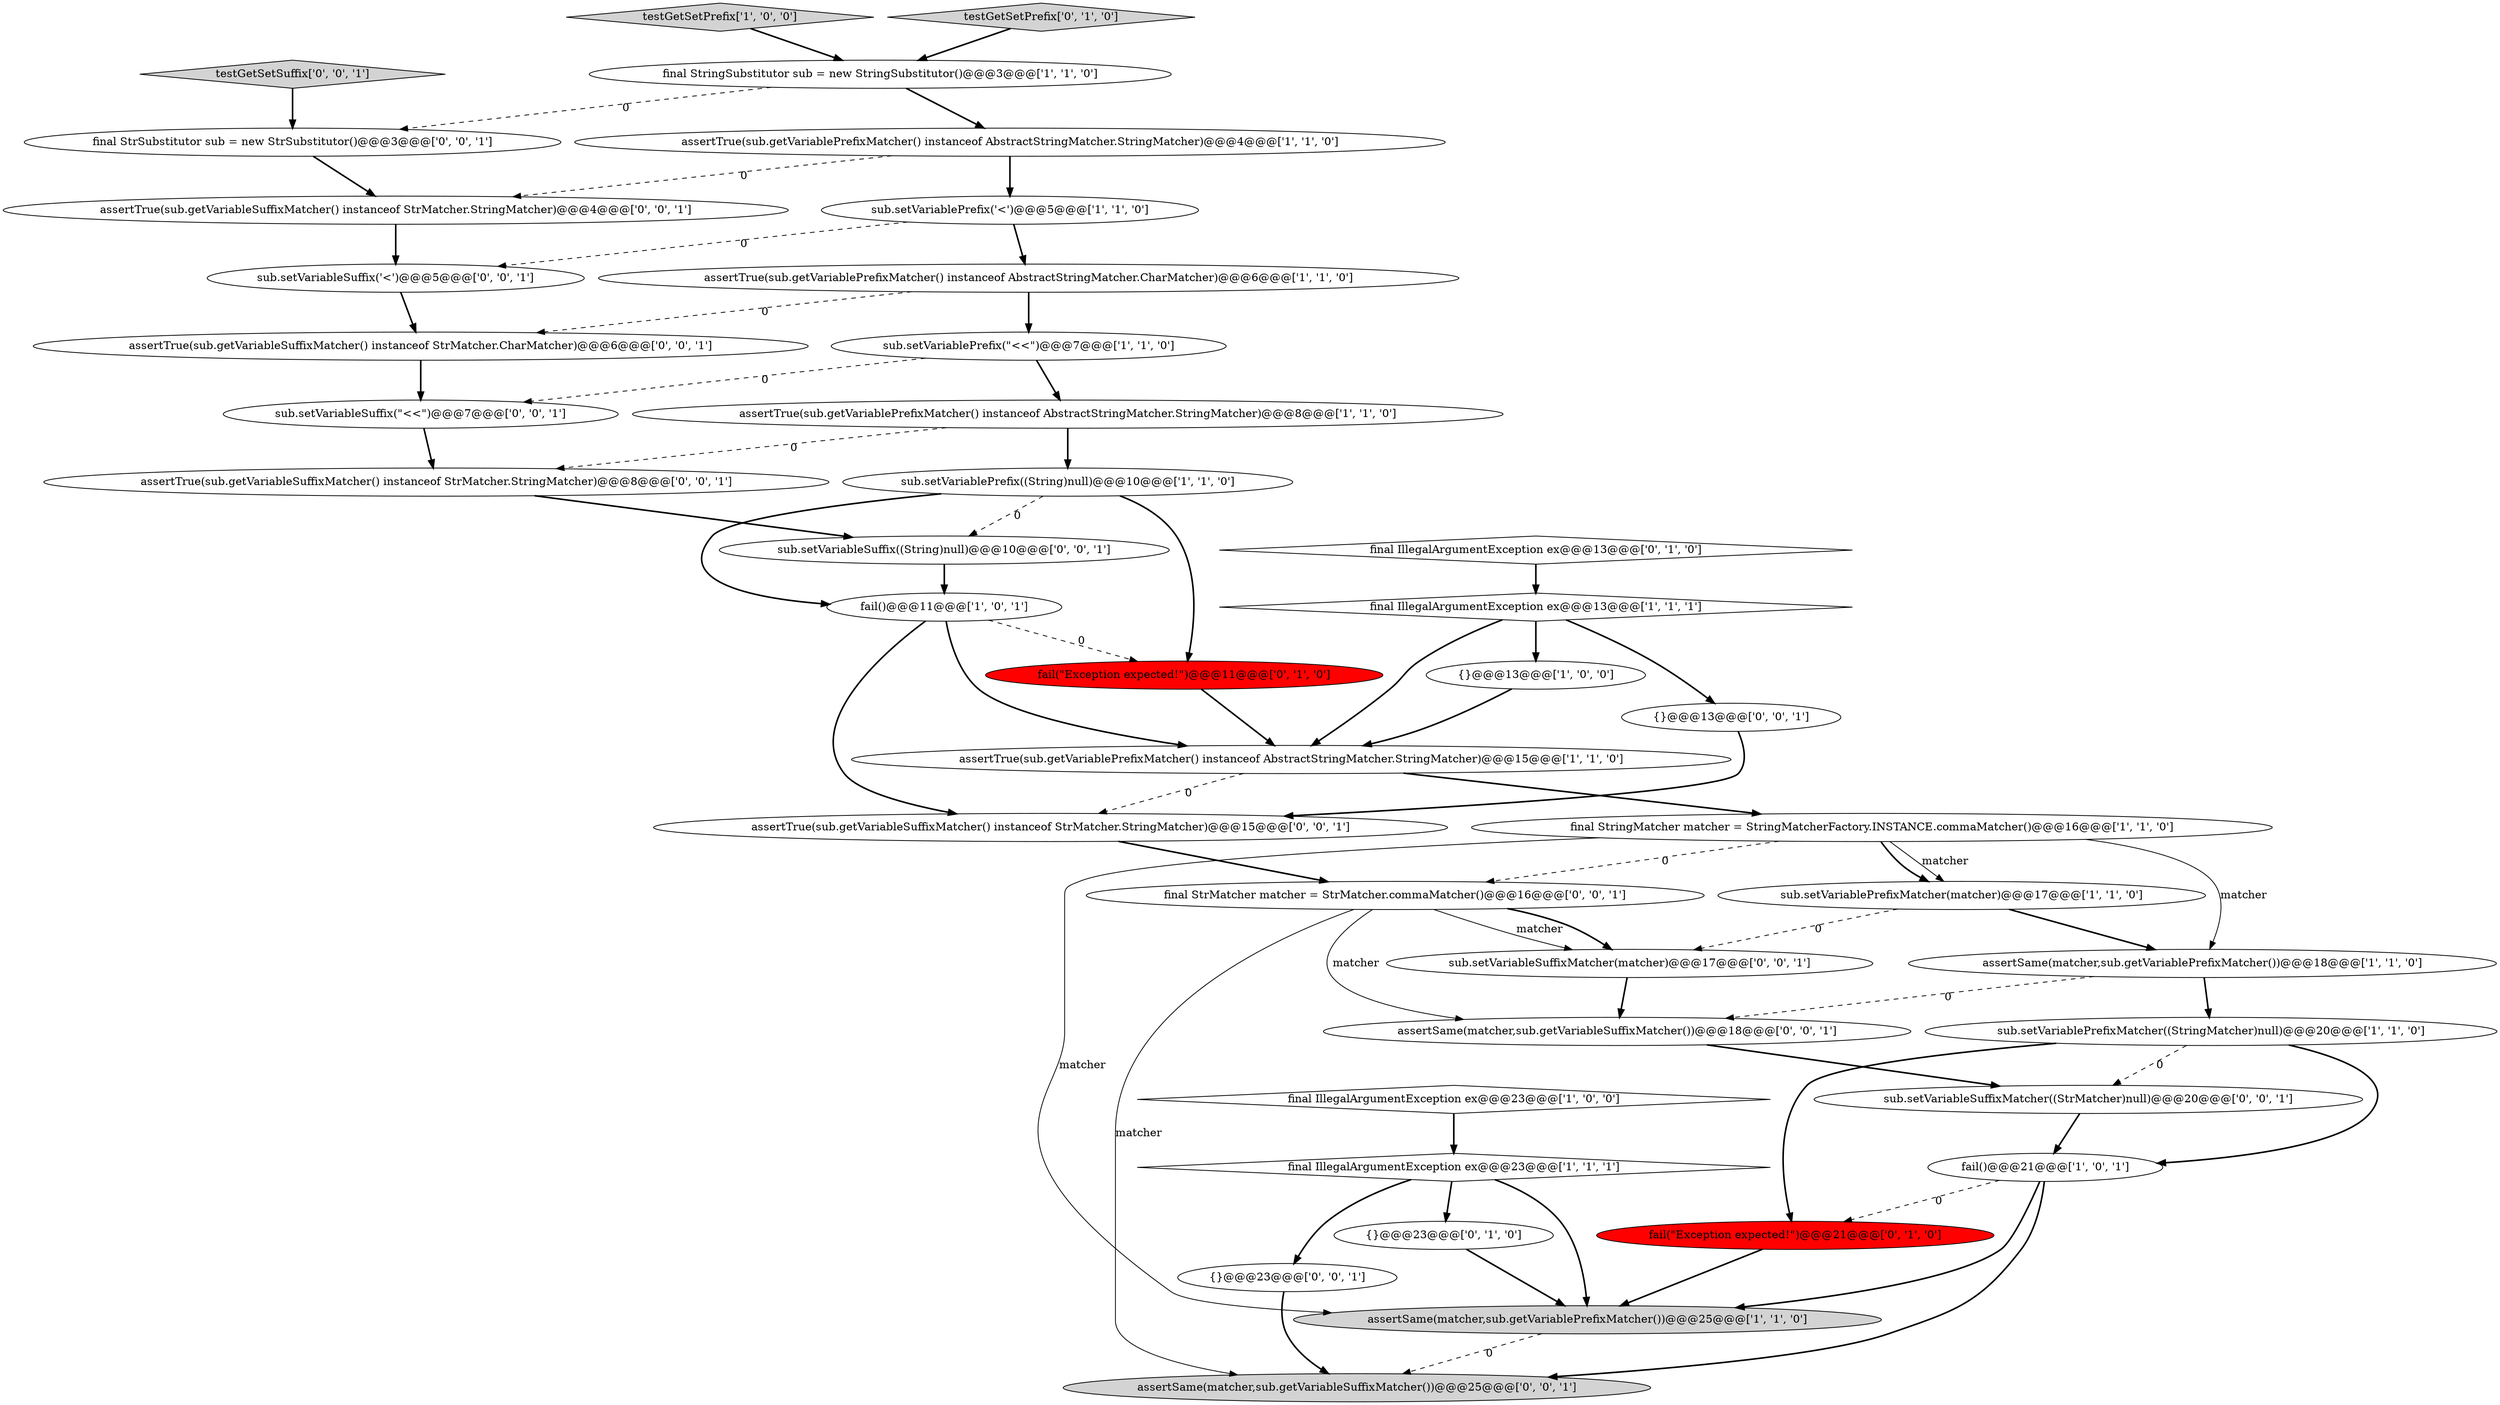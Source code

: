 digraph {
7 [style = filled, label = "assertTrue(sub.getVariablePrefixMatcher() instanceof AbstractStringMatcher.StringMatcher)@@@4@@@['1', '1', '0']", fillcolor = white, shape = ellipse image = "AAA0AAABBB1BBB"];
11 [style = filled, label = "testGetSetPrefix['1', '0', '0']", fillcolor = lightgray, shape = diamond image = "AAA0AAABBB1BBB"];
25 [style = filled, label = "assertTrue(sub.getVariableSuffixMatcher() instanceof StrMatcher.StringMatcher)@@@8@@@['0', '0', '1']", fillcolor = white, shape = ellipse image = "AAA0AAABBB3BBB"];
20 [style = filled, label = "testGetSetPrefix['0', '1', '0']", fillcolor = lightgray, shape = diamond image = "AAA0AAABBB2BBB"];
37 [style = filled, label = "sub.setVariableSuffixMatcher(matcher)@@@17@@@['0', '0', '1']", fillcolor = white, shape = ellipse image = "AAA0AAABBB3BBB"];
39 [style = filled, label = "assertSame(matcher,sub.getVariableSuffixMatcher())@@@25@@@['0', '0', '1']", fillcolor = lightgray, shape = ellipse image = "AAA0AAABBB3BBB"];
8 [style = filled, label = "sub.setVariablePrefix('<')@@@5@@@['1', '1', '0']", fillcolor = white, shape = ellipse image = "AAA0AAABBB1BBB"];
23 [style = filled, label = "{}@@@23@@@['0', '1', '0']", fillcolor = white, shape = ellipse image = "AAA0AAABBB2BBB"];
31 [style = filled, label = "{}@@@13@@@['0', '0', '1']", fillcolor = white, shape = ellipse image = "AAA0AAABBB3BBB"];
32 [style = filled, label = "testGetSetSuffix['0', '0', '1']", fillcolor = lightgray, shape = diamond image = "AAA0AAABBB3BBB"];
35 [style = filled, label = "final StrMatcher matcher = StrMatcher.commaMatcher()@@@16@@@['0', '0', '1']", fillcolor = white, shape = ellipse image = "AAA0AAABBB3BBB"];
9 [style = filled, label = "final IllegalArgumentException ex@@@23@@@['1', '0', '0']", fillcolor = white, shape = diamond image = "AAA0AAABBB1BBB"];
24 [style = filled, label = "fail(\"Exception expected!\")@@@11@@@['0', '1', '0']", fillcolor = red, shape = ellipse image = "AAA1AAABBB2BBB"];
34 [style = filled, label = "assertTrue(sub.getVariableSuffixMatcher() instanceof StrMatcher.StringMatcher)@@@4@@@['0', '0', '1']", fillcolor = white, shape = ellipse image = "AAA0AAABBB3BBB"];
18 [style = filled, label = "fail()@@@11@@@['1', '0', '1']", fillcolor = white, shape = ellipse image = "AAA0AAABBB1BBB"];
14 [style = filled, label = "assertTrue(sub.getVariablePrefixMatcher() instanceof AbstractStringMatcher.StringMatcher)@@@8@@@['1', '1', '0']", fillcolor = white, shape = ellipse image = "AAA0AAABBB1BBB"];
10 [style = filled, label = "final IllegalArgumentException ex@@@23@@@['1', '1', '1']", fillcolor = white, shape = diamond image = "AAA0AAABBB1BBB"];
40 [style = filled, label = "assertSame(matcher,sub.getVariableSuffixMatcher())@@@18@@@['0', '0', '1']", fillcolor = white, shape = ellipse image = "AAA0AAABBB3BBB"];
6 [style = filled, label = "final IllegalArgumentException ex@@@13@@@['1', '1', '1']", fillcolor = white, shape = diamond image = "AAA0AAABBB1BBB"];
0 [style = filled, label = "sub.setVariablePrefix((String)null)@@@10@@@['1', '1', '0']", fillcolor = white, shape = ellipse image = "AAA0AAABBB1BBB"];
29 [style = filled, label = "sub.setVariableSuffix((String)null)@@@10@@@['0', '0', '1']", fillcolor = white, shape = ellipse image = "AAA0AAABBB3BBB"];
38 [style = filled, label = "assertTrue(sub.getVariableSuffixMatcher() instanceof StrMatcher.CharMatcher)@@@6@@@['0', '0', '1']", fillcolor = white, shape = ellipse image = "AAA0AAABBB3BBB"];
36 [style = filled, label = "assertTrue(sub.getVariableSuffixMatcher() instanceof StrMatcher.StringMatcher)@@@15@@@['0', '0', '1']", fillcolor = white, shape = ellipse image = "AAA0AAABBB3BBB"];
1 [style = filled, label = "assertSame(matcher,sub.getVariablePrefixMatcher())@@@18@@@['1', '1', '0']", fillcolor = white, shape = ellipse image = "AAA0AAABBB1BBB"];
33 [style = filled, label = "sub.setVariableSuffix(\"<<\")@@@7@@@['0', '0', '1']", fillcolor = white, shape = ellipse image = "AAA0AAABBB3BBB"];
30 [style = filled, label = "{}@@@23@@@['0', '0', '1']", fillcolor = white, shape = ellipse image = "AAA0AAABBB3BBB"];
13 [style = filled, label = "final StringSubstitutor sub = new StringSubstitutor()@@@3@@@['1', '1', '0']", fillcolor = white, shape = ellipse image = "AAA0AAABBB1BBB"];
16 [style = filled, label = "assertTrue(sub.getVariablePrefixMatcher() instanceof AbstractStringMatcher.CharMatcher)@@@6@@@['1', '1', '0']", fillcolor = white, shape = ellipse image = "AAA0AAABBB1BBB"];
19 [style = filled, label = "final StringMatcher matcher = StringMatcherFactory.INSTANCE.commaMatcher()@@@16@@@['1', '1', '0']", fillcolor = white, shape = ellipse image = "AAA0AAABBB1BBB"];
27 [style = filled, label = "sub.setVariableSuffixMatcher((StrMatcher)null)@@@20@@@['0', '0', '1']", fillcolor = white, shape = ellipse image = "AAA0AAABBB3BBB"];
2 [style = filled, label = "fail()@@@21@@@['1', '0', '1']", fillcolor = white, shape = ellipse image = "AAA0AAABBB1BBB"];
3 [style = filled, label = "assertSame(matcher,sub.getVariablePrefixMatcher())@@@25@@@['1', '1', '0']", fillcolor = lightgray, shape = ellipse image = "AAA0AAABBB1BBB"];
4 [style = filled, label = "sub.setVariablePrefix(\"<<\")@@@7@@@['1', '1', '0']", fillcolor = white, shape = ellipse image = "AAA0AAABBB1BBB"];
28 [style = filled, label = "final StrSubstitutor sub = new StrSubstitutor()@@@3@@@['0', '0', '1']", fillcolor = white, shape = ellipse image = "AAA0AAABBB3BBB"];
17 [style = filled, label = "assertTrue(sub.getVariablePrefixMatcher() instanceof AbstractStringMatcher.StringMatcher)@@@15@@@['1', '1', '0']", fillcolor = white, shape = ellipse image = "AAA0AAABBB1BBB"];
15 [style = filled, label = "sub.setVariablePrefixMatcher((StringMatcher)null)@@@20@@@['1', '1', '0']", fillcolor = white, shape = ellipse image = "AAA0AAABBB1BBB"];
22 [style = filled, label = "final IllegalArgumentException ex@@@13@@@['0', '1', '0']", fillcolor = white, shape = diamond image = "AAA0AAABBB2BBB"];
26 [style = filled, label = "sub.setVariableSuffix('<')@@@5@@@['0', '0', '1']", fillcolor = white, shape = ellipse image = "AAA0AAABBB3BBB"];
12 [style = filled, label = "sub.setVariablePrefixMatcher(matcher)@@@17@@@['1', '1', '0']", fillcolor = white, shape = ellipse image = "AAA0AAABBB1BBB"];
21 [style = filled, label = "fail(\"Exception expected!\")@@@21@@@['0', '1', '0']", fillcolor = red, shape = ellipse image = "AAA1AAABBB2BBB"];
5 [style = filled, label = "{}@@@13@@@['1', '0', '0']", fillcolor = white, shape = ellipse image = "AAA0AAABBB1BBB"];
6->17 [style = bold, label=""];
8->16 [style = bold, label=""];
4->14 [style = bold, label=""];
15->2 [style = bold, label=""];
16->38 [style = dashed, label="0"];
20->13 [style = bold, label=""];
12->37 [style = dashed, label="0"];
28->34 [style = bold, label=""];
19->12 [style = bold, label=""];
14->25 [style = dashed, label="0"];
15->21 [style = bold, label=""];
3->39 [style = dashed, label="0"];
1->15 [style = bold, label=""];
2->3 [style = bold, label=""];
18->17 [style = bold, label=""];
10->3 [style = bold, label=""];
31->36 [style = bold, label=""];
23->3 [style = bold, label=""];
18->36 [style = bold, label=""];
9->10 [style = bold, label=""];
25->29 [style = bold, label=""];
21->3 [style = bold, label=""];
7->8 [style = bold, label=""];
5->17 [style = bold, label=""];
12->1 [style = bold, label=""];
4->33 [style = dashed, label="0"];
17->19 [style = bold, label=""];
19->12 [style = solid, label="matcher"];
29->18 [style = bold, label=""];
1->40 [style = dashed, label="0"];
26->38 [style = bold, label=""];
2->39 [style = bold, label=""];
13->28 [style = dashed, label="0"];
19->3 [style = solid, label="matcher"];
6->5 [style = bold, label=""];
6->31 [style = bold, label=""];
35->37 [style = solid, label="matcher"];
14->0 [style = bold, label=""];
34->26 [style = bold, label=""];
33->25 [style = bold, label=""];
35->37 [style = bold, label=""];
10->23 [style = bold, label=""];
13->7 [style = bold, label=""];
40->27 [style = bold, label=""];
2->21 [style = dashed, label="0"];
0->24 [style = bold, label=""];
11->13 [style = bold, label=""];
24->17 [style = bold, label=""];
7->34 [style = dashed, label="0"];
0->29 [style = dashed, label="0"];
19->1 [style = solid, label="matcher"];
30->39 [style = bold, label=""];
35->39 [style = solid, label="matcher"];
0->18 [style = bold, label=""];
18->24 [style = dashed, label="0"];
15->27 [style = dashed, label="0"];
19->35 [style = dashed, label="0"];
16->4 [style = bold, label=""];
36->35 [style = bold, label=""];
38->33 [style = bold, label=""];
17->36 [style = dashed, label="0"];
32->28 [style = bold, label=""];
35->40 [style = solid, label="matcher"];
10->30 [style = bold, label=""];
27->2 [style = bold, label=""];
37->40 [style = bold, label=""];
22->6 [style = bold, label=""];
8->26 [style = dashed, label="0"];
}

